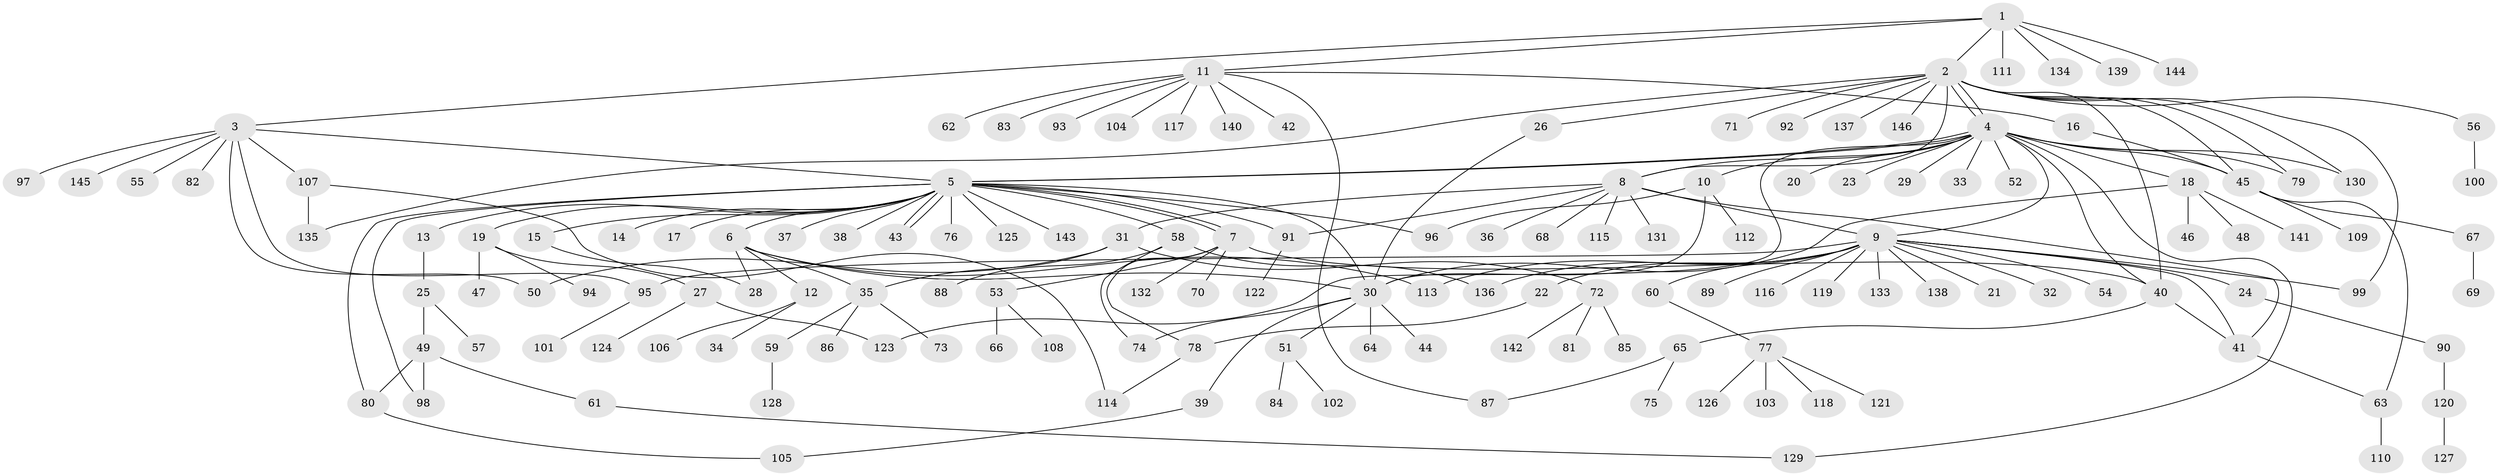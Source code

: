 // Generated by graph-tools (version 1.1) at 2025/49/03/09/25 03:49:48]
// undirected, 146 vertices, 184 edges
graph export_dot {
graph [start="1"]
  node [color=gray90,style=filled];
  1;
  2;
  3;
  4;
  5;
  6;
  7;
  8;
  9;
  10;
  11;
  12;
  13;
  14;
  15;
  16;
  17;
  18;
  19;
  20;
  21;
  22;
  23;
  24;
  25;
  26;
  27;
  28;
  29;
  30;
  31;
  32;
  33;
  34;
  35;
  36;
  37;
  38;
  39;
  40;
  41;
  42;
  43;
  44;
  45;
  46;
  47;
  48;
  49;
  50;
  51;
  52;
  53;
  54;
  55;
  56;
  57;
  58;
  59;
  60;
  61;
  62;
  63;
  64;
  65;
  66;
  67;
  68;
  69;
  70;
  71;
  72;
  73;
  74;
  75;
  76;
  77;
  78;
  79;
  80;
  81;
  82;
  83;
  84;
  85;
  86;
  87;
  88;
  89;
  90;
  91;
  92;
  93;
  94;
  95;
  96;
  97;
  98;
  99;
  100;
  101;
  102;
  103;
  104;
  105;
  106;
  107;
  108;
  109;
  110;
  111;
  112;
  113;
  114;
  115;
  116;
  117;
  118;
  119;
  120;
  121;
  122;
  123;
  124;
  125;
  126;
  127;
  128;
  129;
  130;
  131;
  132;
  133;
  134;
  135;
  136;
  137;
  138;
  139;
  140;
  141;
  142;
  143;
  144;
  145;
  146;
  1 -- 2;
  1 -- 3;
  1 -- 11;
  1 -- 111;
  1 -- 134;
  1 -- 139;
  1 -- 144;
  2 -- 4;
  2 -- 4;
  2 -- 8;
  2 -- 26;
  2 -- 40;
  2 -- 45;
  2 -- 56;
  2 -- 71;
  2 -- 79;
  2 -- 92;
  2 -- 99;
  2 -- 130;
  2 -- 135;
  2 -- 137;
  2 -- 146;
  3 -- 5;
  3 -- 50;
  3 -- 55;
  3 -- 82;
  3 -- 95;
  3 -- 97;
  3 -- 107;
  3 -- 145;
  4 -- 5;
  4 -- 5;
  4 -- 8;
  4 -- 9;
  4 -- 10;
  4 -- 18;
  4 -- 20;
  4 -- 23;
  4 -- 29;
  4 -- 33;
  4 -- 40;
  4 -- 45;
  4 -- 52;
  4 -- 79;
  4 -- 123;
  4 -- 129;
  4 -- 130;
  5 -- 6;
  5 -- 7;
  5 -- 7;
  5 -- 13;
  5 -- 14;
  5 -- 15;
  5 -- 17;
  5 -- 19;
  5 -- 30;
  5 -- 37;
  5 -- 38;
  5 -- 43;
  5 -- 43;
  5 -- 58;
  5 -- 76;
  5 -- 80;
  5 -- 91;
  5 -- 96;
  5 -- 98;
  5 -- 125;
  5 -- 143;
  6 -- 12;
  6 -- 28;
  6 -- 30;
  6 -- 35;
  6 -- 113;
  7 -- 40;
  7 -- 53;
  7 -- 70;
  7 -- 78;
  7 -- 132;
  8 -- 9;
  8 -- 31;
  8 -- 36;
  8 -- 41;
  8 -- 68;
  8 -- 91;
  8 -- 115;
  8 -- 131;
  9 -- 21;
  9 -- 22;
  9 -- 24;
  9 -- 32;
  9 -- 41;
  9 -- 54;
  9 -- 60;
  9 -- 89;
  9 -- 95;
  9 -- 99;
  9 -- 113;
  9 -- 116;
  9 -- 119;
  9 -- 133;
  9 -- 136;
  9 -- 138;
  10 -- 30;
  10 -- 96;
  10 -- 112;
  11 -- 16;
  11 -- 42;
  11 -- 62;
  11 -- 83;
  11 -- 87;
  11 -- 93;
  11 -- 104;
  11 -- 117;
  11 -- 140;
  12 -- 34;
  12 -- 106;
  13 -- 25;
  15 -- 28;
  16 -- 45;
  18 -- 30;
  18 -- 46;
  18 -- 48;
  18 -- 141;
  19 -- 27;
  19 -- 47;
  19 -- 94;
  22 -- 78;
  24 -- 90;
  25 -- 49;
  25 -- 57;
  26 -- 30;
  27 -- 123;
  27 -- 124;
  30 -- 39;
  30 -- 44;
  30 -- 51;
  30 -- 64;
  30 -- 74;
  31 -- 35;
  31 -- 50;
  31 -- 72;
  35 -- 59;
  35 -- 73;
  35 -- 86;
  39 -- 105;
  40 -- 41;
  40 -- 65;
  41 -- 63;
  45 -- 63;
  45 -- 67;
  45 -- 109;
  49 -- 61;
  49 -- 80;
  49 -- 98;
  51 -- 84;
  51 -- 102;
  53 -- 66;
  53 -- 108;
  56 -- 100;
  58 -- 74;
  58 -- 88;
  58 -- 136;
  59 -- 128;
  60 -- 77;
  61 -- 129;
  63 -- 110;
  65 -- 75;
  65 -- 87;
  67 -- 69;
  72 -- 81;
  72 -- 85;
  72 -- 142;
  77 -- 103;
  77 -- 118;
  77 -- 121;
  77 -- 126;
  78 -- 114;
  80 -- 105;
  90 -- 120;
  91 -- 122;
  95 -- 101;
  107 -- 114;
  107 -- 135;
  120 -- 127;
}
